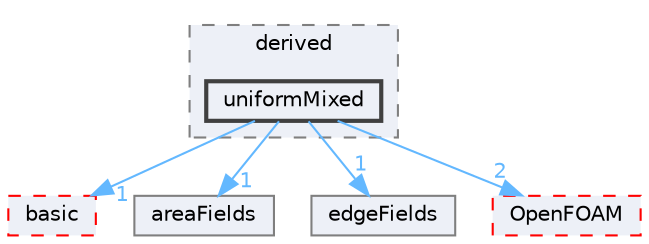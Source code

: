 digraph "src/finiteArea/fields/faPatchFields/derived/uniformMixed"
{
 // LATEX_PDF_SIZE
  bgcolor="transparent";
  edge [fontname=Helvetica,fontsize=10,labelfontname=Helvetica,labelfontsize=10];
  node [fontname=Helvetica,fontsize=10,shape=box,height=0.2,width=0.4];
  compound=true
  subgraph clusterdir_e199f5c11b5a7f232da4f9fe7f7d8b60 {
    graph [ bgcolor="#edf0f7", pencolor="grey50", label="derived", fontname=Helvetica,fontsize=10 style="filled,dashed", URL="dir_e199f5c11b5a7f232da4f9fe7f7d8b60.html",tooltip=""]
  dir_b6aa89e42b9dbcd29a0b302b2530b5c1 [label="uniformMixed", fillcolor="#edf0f7", color="grey25", style="filled,bold", URL="dir_b6aa89e42b9dbcd29a0b302b2530b5c1.html",tooltip=""];
  }
  dir_a3ace091d9f29f1a163e7ddba3bdb43a [label="basic", fillcolor="#edf0f7", color="red", style="filled,dashed", URL="dir_a3ace091d9f29f1a163e7ddba3bdb43a.html",tooltip=""];
  dir_daaae48b02afa3c7d2f12c306bc03aaf [label="areaFields", fillcolor="#edf0f7", color="grey50", style="filled", URL="dir_daaae48b02afa3c7d2f12c306bc03aaf.html",tooltip=""];
  dir_aab456f5c1cc5dbfc723b55e621977f8 [label="edgeFields", fillcolor="#edf0f7", color="grey50", style="filled", URL="dir_aab456f5c1cc5dbfc723b55e621977f8.html",tooltip=""];
  dir_c5473ff19b20e6ec4dfe5c310b3778a8 [label="OpenFOAM", fillcolor="#edf0f7", color="red", style="filled,dashed", URL="dir_c5473ff19b20e6ec4dfe5c310b3778a8.html",tooltip=""];
  dir_b6aa89e42b9dbcd29a0b302b2530b5c1->dir_a3ace091d9f29f1a163e7ddba3bdb43a [headlabel="1", labeldistance=1.5 headhref="dir_004222_000206.html" href="dir_004222_000206.html" color="steelblue1" fontcolor="steelblue1"];
  dir_b6aa89e42b9dbcd29a0b302b2530b5c1->dir_aab456f5c1cc5dbfc723b55e621977f8 [headlabel="1", labeldistance=1.5 headhref="dir_004222_001106.html" href="dir_004222_001106.html" color="steelblue1" fontcolor="steelblue1"];
  dir_b6aa89e42b9dbcd29a0b302b2530b5c1->dir_c5473ff19b20e6ec4dfe5c310b3778a8 [headlabel="2", labeldistance=1.5 headhref="dir_004222_002695.html" href="dir_004222_002695.html" color="steelblue1" fontcolor="steelblue1"];
  dir_b6aa89e42b9dbcd29a0b302b2530b5c1->dir_daaae48b02afa3c7d2f12c306bc03aaf [headlabel="1", labeldistance=1.5 headhref="dir_004222_000120.html" href="dir_004222_000120.html" color="steelblue1" fontcolor="steelblue1"];
}
